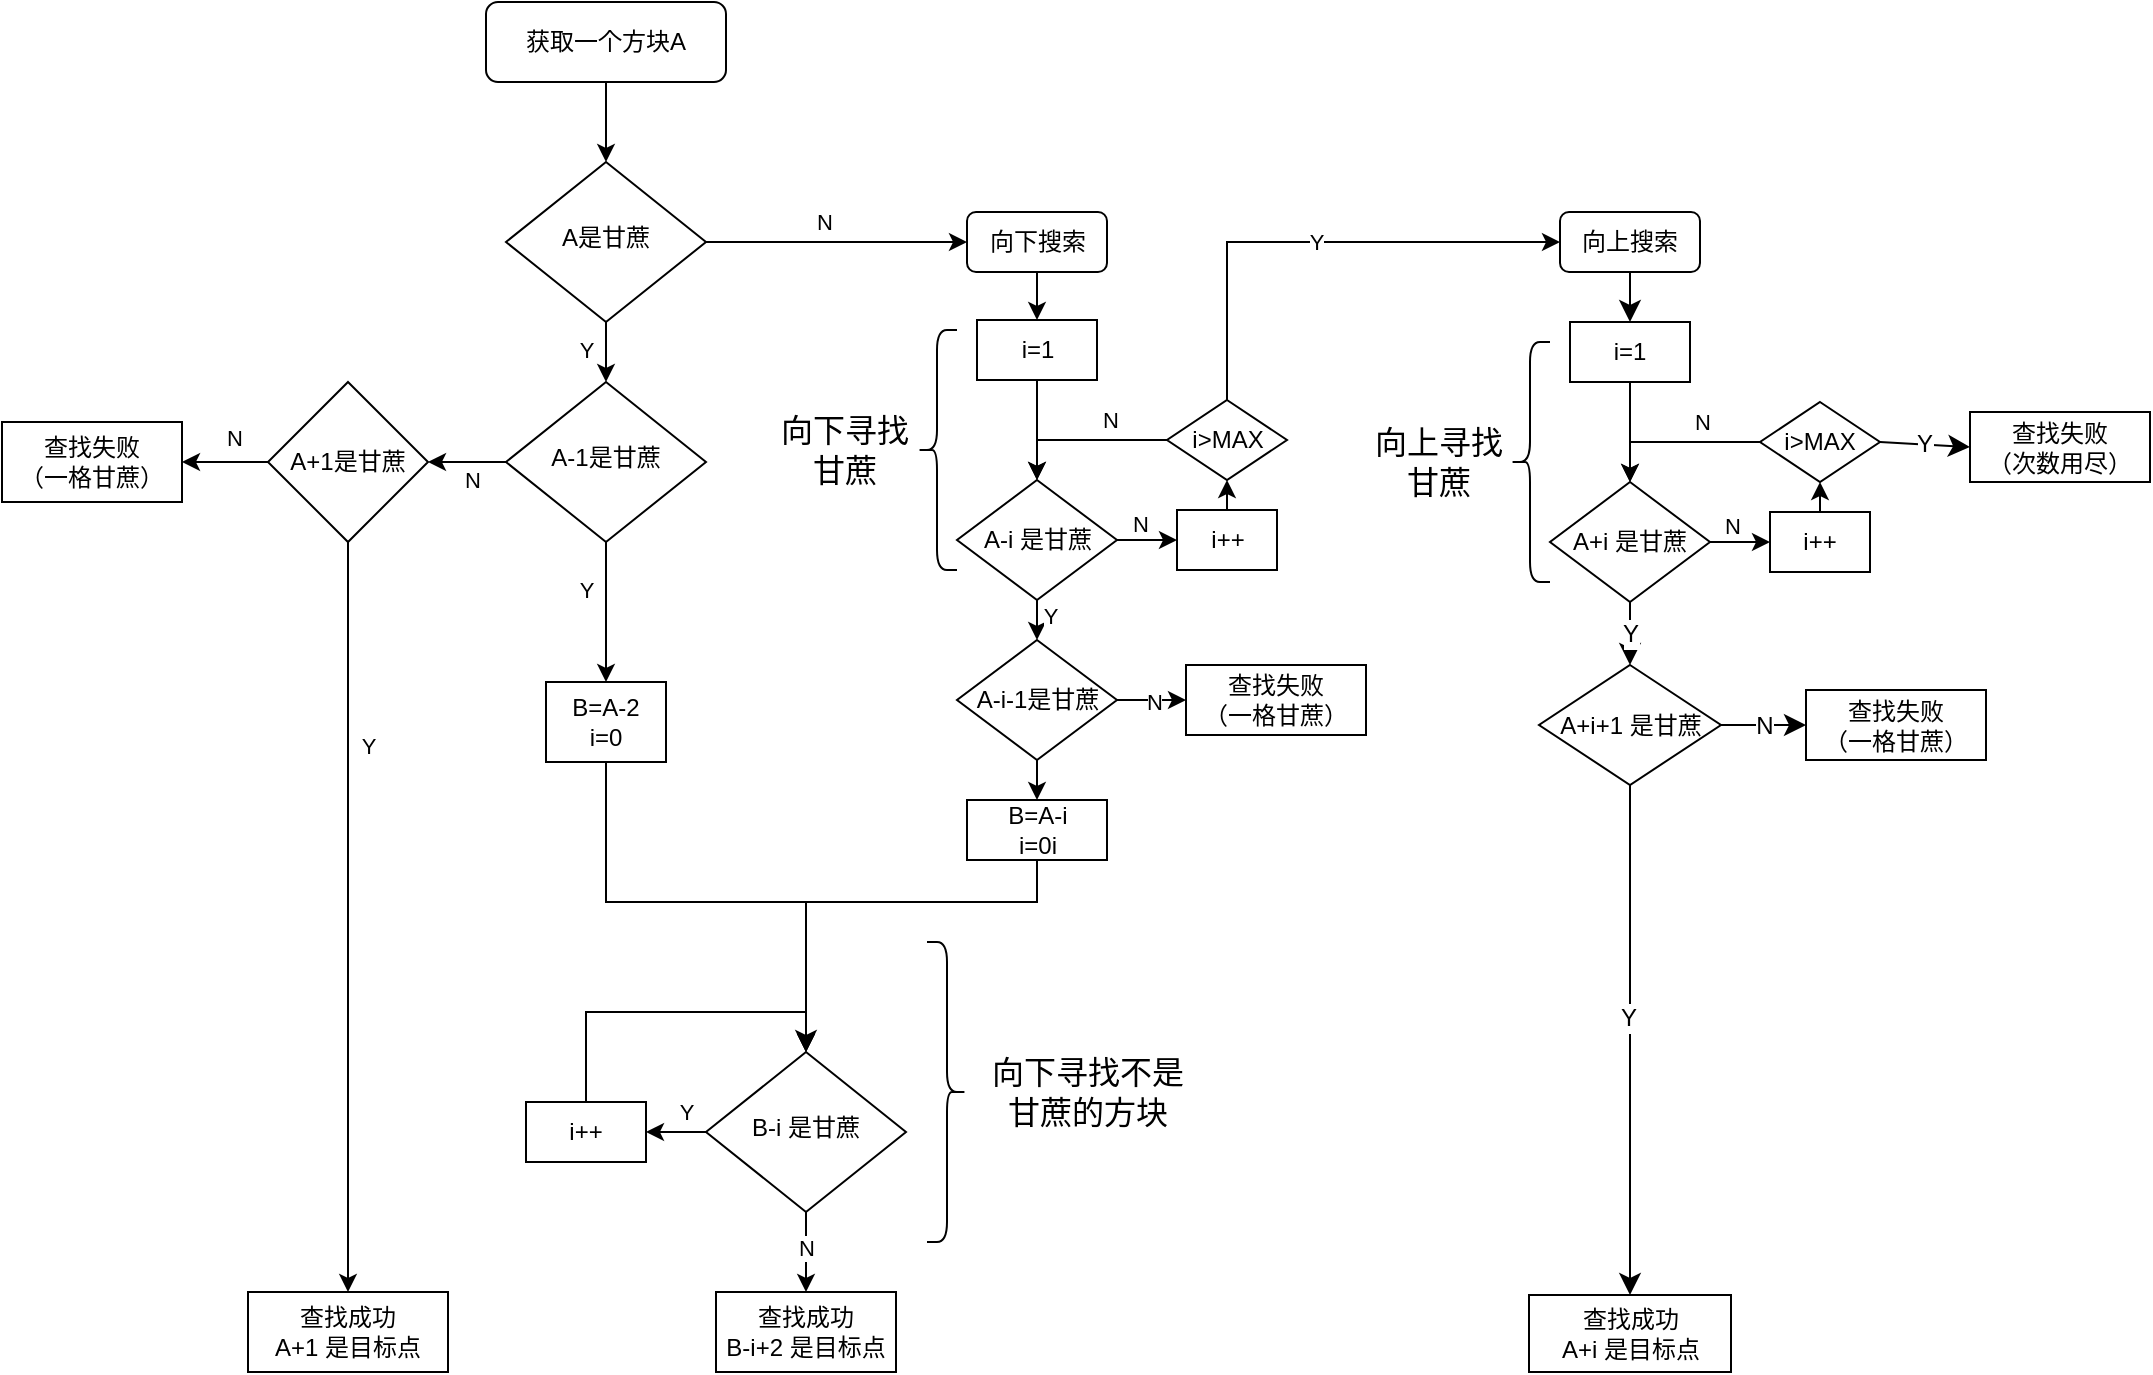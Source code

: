 <mxfile version="24.0.7" type="device">
  <diagram id="C5RBs43oDa-KdzZeNtuy" name="Page-1">
    <mxGraphModel dx="1197" dy="202" grid="1" gridSize="10" guides="1" tooltips="1" connect="1" arrows="1" fold="1" page="1" pageScale="1" pageWidth="827" pageHeight="1169" math="0" shadow="0">
      <root>
        <mxCell id="WIyWlLk6GJQsqaUBKTNV-0" />
        <mxCell id="WIyWlLk6GJQsqaUBKTNV-1" parent="WIyWlLk6GJQsqaUBKTNV-0" />
        <mxCell id="e0dx5jpis1Qvi4Yzzf-h-21" style="edgeStyle=orthogonalEdgeStyle;rounded=0;orthogonalLoop=1;jettySize=auto;html=1;exitX=0.5;exitY=1;exitDx=0;exitDy=0;entryX=0.5;entryY=0;entryDx=0;entryDy=0;" parent="WIyWlLk6GJQsqaUBKTNV-1" source="WIyWlLk6GJQsqaUBKTNV-3" target="WIyWlLk6GJQsqaUBKTNV-6" edge="1">
          <mxGeometry relative="1" as="geometry" />
        </mxCell>
        <mxCell id="WIyWlLk6GJQsqaUBKTNV-3" value="获取一个方块A" style="rounded=1;whiteSpace=wrap;html=1;fontSize=12;glass=0;strokeWidth=1;shadow=0;" parent="WIyWlLk6GJQsqaUBKTNV-1" vertex="1">
          <mxGeometry x="160" y="100" width="120" height="40" as="geometry" />
        </mxCell>
        <mxCell id="e0dx5jpis1Qvi4Yzzf-h-19" style="edgeStyle=orthogonalEdgeStyle;rounded=0;orthogonalLoop=1;jettySize=auto;html=1;exitX=0.5;exitY=1;exitDx=0;exitDy=0;entryX=0.5;entryY=0;entryDx=0;entryDy=0;" parent="WIyWlLk6GJQsqaUBKTNV-1" source="WIyWlLk6GJQsqaUBKTNV-6" target="WIyWlLk6GJQsqaUBKTNV-10" edge="1">
          <mxGeometry relative="1" as="geometry" />
        </mxCell>
        <mxCell id="e0dx5jpis1Qvi4Yzzf-h-20" value="Y" style="edgeLabel;html=1;align=center;verticalAlign=middle;resizable=0;points=[];" parent="e0dx5jpis1Qvi4Yzzf-h-19" vertex="1" connectable="0">
          <mxGeometry x="-0.457" y="3" relative="1" as="geometry">
            <mxPoint x="-13" y="6" as="offset" />
          </mxGeometry>
        </mxCell>
        <mxCell id="e0dx5jpis1Qvi4Yzzf-h-22" style="edgeStyle=orthogonalEdgeStyle;rounded=0;orthogonalLoop=1;jettySize=auto;html=1;exitX=1;exitY=0.5;exitDx=0;exitDy=0;entryX=0;entryY=0.5;entryDx=0;entryDy=0;" parent="WIyWlLk6GJQsqaUBKTNV-1" source="WIyWlLk6GJQsqaUBKTNV-6" target="e0dx5jpis1Qvi4Yzzf-h-41" edge="1">
          <mxGeometry relative="1" as="geometry">
            <mxPoint x="530" y="220" as="targetPoint" />
          </mxGeometry>
        </mxCell>
        <mxCell id="e0dx5jpis1Qvi4Yzzf-h-23" value="N" style="edgeLabel;html=1;align=center;verticalAlign=middle;resizable=0;points=[];" parent="e0dx5jpis1Qvi4Yzzf-h-22" vertex="1" connectable="0">
          <mxGeometry x="-0.106" y="1" relative="1" as="geometry">
            <mxPoint y="-9" as="offset" />
          </mxGeometry>
        </mxCell>
        <mxCell id="WIyWlLk6GJQsqaUBKTNV-6" value="A是甘蔗" style="rhombus;whiteSpace=wrap;html=1;shadow=0;fontFamily=Helvetica;fontSize=12;align=center;strokeWidth=1;spacing=6;spacingTop=-4;" parent="WIyWlLk6GJQsqaUBKTNV-1" vertex="1">
          <mxGeometry x="170" y="180" width="100" height="80" as="geometry" />
        </mxCell>
        <mxCell id="e0dx5jpis1Qvi4Yzzf-h-5" style="edgeStyle=orthogonalEdgeStyle;rounded=0;orthogonalLoop=1;jettySize=auto;html=1;exitX=0;exitY=0.5;exitDx=0;exitDy=0;" parent="WIyWlLk6GJQsqaUBKTNV-1" source="WIyWlLk6GJQsqaUBKTNV-10" target="e0dx5jpis1Qvi4Yzzf-h-7" edge="1">
          <mxGeometry relative="1" as="geometry">
            <mxPoint x="340" y="330" as="targetPoint" />
          </mxGeometry>
        </mxCell>
        <mxCell id="e0dx5jpis1Qvi4Yzzf-h-6" value="N" style="edgeLabel;html=1;align=center;verticalAlign=middle;resizable=0;points=[];" parent="e0dx5jpis1Qvi4Yzzf-h-5" vertex="1" connectable="0">
          <mxGeometry x="-0.174" y="9" relative="1" as="geometry">
            <mxPoint as="offset" />
          </mxGeometry>
        </mxCell>
        <mxCell id="e0dx5jpis1Qvi4Yzzf-h-28" value="Y" style="edgeStyle=orthogonalEdgeStyle;rounded=0;orthogonalLoop=1;jettySize=auto;html=1;exitX=0.5;exitY=1;exitDx=0;exitDy=0;entryX=0.5;entryY=0;entryDx=0;entryDy=0;" parent="WIyWlLk6GJQsqaUBKTNV-1" source="WIyWlLk6GJQsqaUBKTNV-10" target="e0dx5jpis1Qvi4Yzzf-h-27" edge="1">
          <mxGeometry x="-0.333" y="-10" relative="1" as="geometry">
            <mxPoint as="offset" />
          </mxGeometry>
        </mxCell>
        <mxCell id="WIyWlLk6GJQsqaUBKTNV-10" value="A-1是甘蔗" style="rhombus;whiteSpace=wrap;html=1;shadow=0;fontFamily=Helvetica;fontSize=12;align=center;strokeWidth=1;spacing=6;spacingTop=-4;" parent="WIyWlLk6GJQsqaUBKTNV-1" vertex="1">
          <mxGeometry x="170" y="290" width="100" height="80" as="geometry" />
        </mxCell>
        <mxCell id="e0dx5jpis1Qvi4Yzzf-h-9" style="edgeStyle=orthogonalEdgeStyle;rounded=0;orthogonalLoop=1;jettySize=auto;html=1;exitX=0.5;exitY=1;exitDx=0;exitDy=0;entryX=0.5;entryY=0;entryDx=0;entryDy=0;" parent="WIyWlLk6GJQsqaUBKTNV-1" source="e0dx5jpis1Qvi4Yzzf-h-7" target="e0dx5jpis1Qvi4Yzzf-h-24" edge="1">
          <mxGeometry relative="1" as="geometry" />
        </mxCell>
        <mxCell id="e0dx5jpis1Qvi4Yzzf-h-10" value="Y" style="edgeLabel;html=1;align=center;verticalAlign=middle;resizable=0;points=[];" parent="e0dx5jpis1Qvi4Yzzf-h-9" vertex="1" connectable="0">
          <mxGeometry x="-0.431" relative="1" as="geometry">
            <mxPoint x="10" y="-5" as="offset" />
          </mxGeometry>
        </mxCell>
        <mxCell id="e0dx5jpis1Qvi4Yzzf-h-11" style="edgeStyle=orthogonalEdgeStyle;rounded=0;orthogonalLoop=1;jettySize=auto;html=1;exitX=0;exitY=0.5;exitDx=0;exitDy=0;entryX=1;entryY=0.5;entryDx=0;entryDy=0;" parent="WIyWlLk6GJQsqaUBKTNV-1" source="e0dx5jpis1Qvi4Yzzf-h-7" target="e0dx5jpis1Qvi4Yzzf-h-13" edge="1">
          <mxGeometry relative="1" as="geometry">
            <mxPoint x="201" y="330" as="targetPoint" />
          </mxGeometry>
        </mxCell>
        <mxCell id="e0dx5jpis1Qvi4Yzzf-h-12" value="N" style="edgeLabel;html=1;align=center;verticalAlign=middle;resizable=0;points=[];" parent="e0dx5jpis1Qvi4Yzzf-h-11" vertex="1" connectable="0">
          <mxGeometry x="-0.203" y="-1" relative="1" as="geometry">
            <mxPoint y="-11" as="offset" />
          </mxGeometry>
        </mxCell>
        <mxCell id="e0dx5jpis1Qvi4Yzzf-h-7" value="A+1是甘蔗" style="rhombus;whiteSpace=wrap;html=1;" parent="WIyWlLk6GJQsqaUBKTNV-1" vertex="1">
          <mxGeometry x="51" y="290" width="80" height="80" as="geometry" />
        </mxCell>
        <mxCell id="e0dx5jpis1Qvi4Yzzf-h-13" value="查找失败&lt;br&gt;（一格甘蔗）" style="rounded=0;whiteSpace=wrap;html=1;" parent="WIyWlLk6GJQsqaUBKTNV-1" vertex="1">
          <mxGeometry x="-82" y="310" width="90" height="40" as="geometry" />
        </mxCell>
        <mxCell id="e0dx5jpis1Qvi4Yzzf-h-24" value="查找成功&lt;br&gt;A+1 是目标点" style="rounded=0;whiteSpace=wrap;html=1;" parent="WIyWlLk6GJQsqaUBKTNV-1" vertex="1">
          <mxGeometry x="41" y="745" width="100" height="40" as="geometry" />
        </mxCell>
        <mxCell id="e0dx5jpis1Qvi4Yzzf-h-49" style="edgeStyle=orthogonalEdgeStyle;rounded=0;orthogonalLoop=1;jettySize=auto;html=1;exitX=0.5;exitY=1;exitDx=0;exitDy=0;entryX=0.5;entryY=0;entryDx=0;entryDy=0;" parent="WIyWlLk6GJQsqaUBKTNV-1" source="e0dx5jpis1Qvi4Yzzf-h-36" target="e0dx5jpis1Qvi4Yzzf-h-50" edge="1">
          <mxGeometry relative="1" as="geometry">
            <mxPoint x="435.5" y="334" as="targetPoint" />
          </mxGeometry>
        </mxCell>
        <mxCell id="e0dx5jpis1Qvi4Yzzf-h-36" value="i=1" style="whiteSpace=wrap;html=1;" parent="WIyWlLk6GJQsqaUBKTNV-1" vertex="1">
          <mxGeometry x="405.5" y="259" width="60" height="30" as="geometry" />
        </mxCell>
        <mxCell id="e0dx5jpis1Qvi4Yzzf-h-48" style="edgeStyle=orthogonalEdgeStyle;rounded=0;orthogonalLoop=1;jettySize=auto;html=1;exitX=0.5;exitY=1;exitDx=0;exitDy=0;entryX=0.5;entryY=0;entryDx=0;entryDy=0;" parent="WIyWlLk6GJQsqaUBKTNV-1" source="e0dx5jpis1Qvi4Yzzf-h-41" target="e0dx5jpis1Qvi4Yzzf-h-36" edge="1">
          <mxGeometry relative="1" as="geometry" />
        </mxCell>
        <mxCell id="e0dx5jpis1Qvi4Yzzf-h-41" value="向下搜索" style="rounded=1;whiteSpace=wrap;html=1;" parent="WIyWlLk6GJQsqaUBKTNV-1" vertex="1">
          <mxGeometry x="400.5" y="205" width="70" height="30" as="geometry" />
        </mxCell>
        <mxCell id="e0dx5jpis1Qvi4Yzzf-h-51" style="edgeStyle=orthogonalEdgeStyle;rounded=0;orthogonalLoop=1;jettySize=auto;html=1;exitX=0.5;exitY=1;exitDx=0;exitDy=0;entryX=0.5;entryY=0;entryDx=0;entryDy=0;" parent="WIyWlLk6GJQsqaUBKTNV-1" source="e0dx5jpis1Qvi4Yzzf-h-50" target="e0dx5jpis1Qvi4Yzzf-h-65" edge="1">
          <mxGeometry relative="1" as="geometry">
            <mxPoint x="435.5" y="424" as="targetPoint" />
            <mxPoint x="435.5" y="394" as="sourcePoint" />
            <Array as="points" />
          </mxGeometry>
        </mxCell>
        <mxCell id="e0dx5jpis1Qvi4Yzzf-h-52" value="Y" style="edgeLabel;html=1;align=center;verticalAlign=middle;resizable=0;points=[];" parent="e0dx5jpis1Qvi4Yzzf-h-51" vertex="1" connectable="0">
          <mxGeometry x="-0.109" y="-1" relative="1" as="geometry">
            <mxPoint x="7" y="-1" as="offset" />
          </mxGeometry>
        </mxCell>
        <mxCell id="e0dx5jpis1Qvi4Yzzf-h-53" style="edgeStyle=orthogonalEdgeStyle;rounded=0;orthogonalLoop=1;jettySize=auto;html=1;exitX=1;exitY=0.5;exitDx=0;exitDy=0;entryX=0;entryY=0.5;entryDx=0;entryDy=0;" parent="WIyWlLk6GJQsqaUBKTNV-1" source="e0dx5jpis1Qvi4Yzzf-h-50" target="e0dx5jpis1Qvi4Yzzf-h-54" edge="1">
          <mxGeometry relative="1" as="geometry">
            <mxPoint x="515.5" y="364" as="targetPoint" />
            <mxPoint x="475.5" y="364" as="sourcePoint" />
          </mxGeometry>
        </mxCell>
        <mxCell id="e0dx5jpis1Qvi4Yzzf-h-56" value="N" style="edgeLabel;html=1;align=center;verticalAlign=middle;resizable=0;points=[];" parent="e0dx5jpis1Qvi4Yzzf-h-53" vertex="1" connectable="0">
          <mxGeometry x="-0.184" y="3" relative="1" as="geometry">
            <mxPoint x="-1" y="-5" as="offset" />
          </mxGeometry>
        </mxCell>
        <mxCell id="e0dx5jpis1Qvi4Yzzf-h-50" value="A-i 是甘蔗" style="rhombus;whiteSpace=wrap;html=1;" parent="WIyWlLk6GJQsqaUBKTNV-1" vertex="1">
          <mxGeometry x="395.5" y="339" width="80" height="60" as="geometry" />
        </mxCell>
        <mxCell id="e0dx5jpis1Qvi4Yzzf-h-58" style="edgeStyle=orthogonalEdgeStyle;rounded=0;orthogonalLoop=1;jettySize=auto;html=1;exitX=0.5;exitY=0;exitDx=0;exitDy=0;entryX=0.5;entryY=1;entryDx=0;entryDy=0;" parent="WIyWlLk6GJQsqaUBKTNV-1" source="e0dx5jpis1Qvi4Yzzf-h-54" target="e0dx5jpis1Qvi4Yzzf-h-57" edge="1">
          <mxGeometry relative="1" as="geometry" />
        </mxCell>
        <mxCell id="e0dx5jpis1Qvi4Yzzf-h-54" value="i++" style="rounded=0;whiteSpace=wrap;html=1;" parent="WIyWlLk6GJQsqaUBKTNV-1" vertex="1">
          <mxGeometry x="505.5" y="354" width="50" height="30" as="geometry" />
        </mxCell>
        <mxCell id="e0dx5jpis1Qvi4Yzzf-h-59" style="edgeStyle=orthogonalEdgeStyle;rounded=0;orthogonalLoop=1;jettySize=auto;html=1;exitX=0;exitY=0.5;exitDx=0;exitDy=0;entryX=0.5;entryY=0;entryDx=0;entryDy=0;" parent="WIyWlLk6GJQsqaUBKTNV-1" source="e0dx5jpis1Qvi4Yzzf-h-57" target="e0dx5jpis1Qvi4Yzzf-h-50" edge="1">
          <mxGeometry relative="1" as="geometry">
            <mxPoint x="435.5" y="334" as="targetPoint" />
            <Array as="points" />
          </mxGeometry>
        </mxCell>
        <mxCell id="e0dx5jpis1Qvi4Yzzf-h-60" value="N" style="edgeLabel;html=1;align=center;verticalAlign=middle;resizable=0;points=[];" parent="e0dx5jpis1Qvi4Yzzf-h-59" vertex="1" connectable="0">
          <mxGeometry x="-0.176" y="-1" relative="1" as="geometry">
            <mxPoint x="6" y="-9" as="offset" />
          </mxGeometry>
        </mxCell>
        <mxCell id="e0dx5jpis1Qvi4Yzzf-h-61" value="Y" style="edgeStyle=orthogonalEdgeStyle;rounded=0;orthogonalLoop=1;jettySize=auto;html=1;exitX=0.5;exitY=0;exitDx=0;exitDy=0;entryX=0;entryY=0.5;entryDx=0;entryDy=0;" parent="WIyWlLk6GJQsqaUBKTNV-1" source="e0dx5jpis1Qvi4Yzzf-h-57" target="xoyKbRXJxBsThGzJ3pMQ-21" edge="1">
          <mxGeometry relative="1" as="geometry">
            <mxPoint x="610.5" y="319" as="targetPoint" />
          </mxGeometry>
        </mxCell>
        <mxCell id="e0dx5jpis1Qvi4Yzzf-h-57" value="i&amp;gt;MAX" style="rhombus;whiteSpace=wrap;html=1;" parent="WIyWlLk6GJQsqaUBKTNV-1" vertex="1">
          <mxGeometry x="500.5" y="299" width="60" height="40" as="geometry" />
        </mxCell>
        <mxCell id="xoyKbRXJxBsThGzJ3pMQ-6" style="edgeStyle=orthogonalEdgeStyle;rounded=0;orthogonalLoop=1;jettySize=auto;html=1;exitX=0.5;exitY=1;exitDx=0;exitDy=0;fontSize=12;startSize=8;endSize=8;" parent="WIyWlLk6GJQsqaUBKTNV-1" source="e0dx5jpis1Qvi4Yzzf-h-64" target="xoyKbRXJxBsThGzJ3pMQ-11" edge="1">
          <mxGeometry relative="1" as="geometry">
            <mxPoint x="400" y="630" as="targetPoint" />
            <Array as="points">
              <mxPoint x="436" y="550" />
              <mxPoint x="320" y="550" />
            </Array>
          </mxGeometry>
        </mxCell>
        <mxCell id="e0dx5jpis1Qvi4Yzzf-h-64" value="&lt;div&gt;&lt;span style=&quot;background-color: initial;&quot;&gt;B=A-i&lt;/span&gt;&lt;/div&gt;&lt;div&gt;i=0&lt;span style=&quot;background-color: initial;&quot;&gt;i&lt;/span&gt;&lt;/div&gt;&lt;div&gt;&lt;/div&gt;" style="rounded=0;whiteSpace=wrap;html=1;" parent="WIyWlLk6GJQsqaUBKTNV-1" vertex="1">
          <mxGeometry x="400.5" y="499" width="70" height="30" as="geometry" />
        </mxCell>
        <mxCell id="e0dx5jpis1Qvi4Yzzf-h-67" style="edgeStyle=orthogonalEdgeStyle;rounded=0;orthogonalLoop=1;jettySize=auto;html=1;exitX=1;exitY=0.5;exitDx=0;exitDy=0;" parent="WIyWlLk6GJQsqaUBKTNV-1" source="e0dx5jpis1Qvi4Yzzf-h-65" target="e0dx5jpis1Qvi4Yzzf-h-69" edge="1">
          <mxGeometry relative="1" as="geometry">
            <mxPoint x="565.5" y="524" as="targetPoint" />
            <mxPoint x="480.5" y="529" as="sourcePoint" />
          </mxGeometry>
        </mxCell>
        <mxCell id="e0dx5jpis1Qvi4Yzzf-h-68" value="N" style="edgeLabel;html=1;align=center;verticalAlign=middle;resizable=0;points=[];" parent="e0dx5jpis1Qvi4Yzzf-h-67" vertex="1" connectable="0">
          <mxGeometry x="-0.188" y="-1" relative="1" as="geometry">
            <mxPoint as="offset" />
          </mxGeometry>
        </mxCell>
        <mxCell id="e0dx5jpis1Qvi4Yzzf-h-72" style="edgeStyle=orthogonalEdgeStyle;rounded=0;orthogonalLoop=1;jettySize=auto;html=1;exitX=0.5;exitY=1;exitDx=0;exitDy=0;entryX=0.5;entryY=0;entryDx=0;entryDy=0;" parent="WIyWlLk6GJQsqaUBKTNV-1" source="e0dx5jpis1Qvi4Yzzf-h-65" target="e0dx5jpis1Qvi4Yzzf-h-64" edge="1">
          <mxGeometry relative="1" as="geometry" />
        </mxCell>
        <mxCell id="e0dx5jpis1Qvi4Yzzf-h-65" value="A-i-1是甘蔗" style="rhombus;whiteSpace=wrap;html=1;" parent="WIyWlLk6GJQsqaUBKTNV-1" vertex="1">
          <mxGeometry x="395.5" y="419" width="80" height="60" as="geometry" />
        </mxCell>
        <mxCell id="e0dx5jpis1Qvi4Yzzf-h-69" value="查找失败&lt;br&gt;（一格甘蔗）" style="rounded=0;whiteSpace=wrap;html=1;" parent="WIyWlLk6GJQsqaUBKTNV-1" vertex="1">
          <mxGeometry x="510" y="431.5" width="90" height="35" as="geometry" />
        </mxCell>
        <mxCell id="e0dx5jpis1Qvi4Yzzf-h-27" value="&lt;span style=&quot;background-color: initial;&quot;&gt;B=A-2&lt;/span&gt;&lt;div&gt;i=0&lt;/div&gt;" style="rounded=0;whiteSpace=wrap;html=1;" parent="WIyWlLk6GJQsqaUBKTNV-1" vertex="1">
          <mxGeometry x="190" y="440" width="60" height="40" as="geometry" />
        </mxCell>
        <mxCell id="e0dx5jpis1Qvi4Yzzf-h-31" style="edgeStyle=orthogonalEdgeStyle;rounded=0;orthogonalLoop=1;jettySize=auto;html=1;exitX=0.5;exitY=1;exitDx=0;exitDy=0;" parent="WIyWlLk6GJQsqaUBKTNV-1" source="e0dx5jpis1Qvi4Yzzf-h-27" target="xoyKbRXJxBsThGzJ3pMQ-11" edge="1">
          <mxGeometry relative="1" as="geometry">
            <mxPoint x="430" y="635" as="sourcePoint" />
            <mxPoint x="400" y="630" as="targetPoint" />
            <Array as="points">
              <mxPoint x="220" y="550" />
              <mxPoint x="320" y="550" />
            </Array>
          </mxGeometry>
        </mxCell>
        <mxCell id="xoyKbRXJxBsThGzJ3pMQ-7" style="edgeStyle=orthogonalEdgeStyle;rounded=0;orthogonalLoop=1;jettySize=auto;html=1;exitX=0.5;exitY=1;exitDx=0;exitDy=0;" parent="WIyWlLk6GJQsqaUBKTNV-1" source="xoyKbRXJxBsThGzJ3pMQ-11" target="xoyKbRXJxBsThGzJ3pMQ-12" edge="1">
          <mxGeometry relative="1" as="geometry">
            <mxPoint x="430" y="615" as="targetPoint" />
            <mxPoint x="320" y="665" as="sourcePoint" />
          </mxGeometry>
        </mxCell>
        <mxCell id="xoyKbRXJxBsThGzJ3pMQ-8" value="N" style="edgeLabel;html=1;align=center;verticalAlign=middle;resizable=0;points=[];" parent="xoyKbRXJxBsThGzJ3pMQ-7" vertex="1" connectable="0">
          <mxGeometry x="-0.126" y="1" relative="1" as="geometry">
            <mxPoint x="-1" as="offset" />
          </mxGeometry>
        </mxCell>
        <mxCell id="xoyKbRXJxBsThGzJ3pMQ-9" style="edgeStyle=orthogonalEdgeStyle;rounded=0;orthogonalLoop=1;jettySize=auto;html=1;exitX=0;exitY=0.5;exitDx=0;exitDy=0;entryX=1;entryY=0.5;entryDx=0;entryDy=0;" parent="WIyWlLk6GJQsqaUBKTNV-1" source="xoyKbRXJxBsThGzJ3pMQ-11" target="xoyKbRXJxBsThGzJ3pMQ-14" edge="1">
          <mxGeometry relative="1" as="geometry">
            <mxPoint x="220" y="675" as="targetPoint" />
          </mxGeometry>
        </mxCell>
        <mxCell id="xoyKbRXJxBsThGzJ3pMQ-10" value="Y" style="edgeLabel;html=1;align=center;verticalAlign=middle;resizable=0;points=[];" parent="xoyKbRXJxBsThGzJ3pMQ-9" vertex="1" connectable="0">
          <mxGeometry x="-0.337" relative="1" as="geometry">
            <mxPoint y="-10" as="offset" />
          </mxGeometry>
        </mxCell>
        <mxCell id="xoyKbRXJxBsThGzJ3pMQ-11" value="B-i 是甘蔗" style="rhombus;whiteSpace=wrap;html=1;shadow=0;fontFamily=Helvetica;fontSize=12;align=center;strokeWidth=1;spacing=6;spacingTop=-4;" parent="WIyWlLk6GJQsqaUBKTNV-1" vertex="1">
          <mxGeometry x="270" y="625" width="100" height="80" as="geometry" />
        </mxCell>
        <mxCell id="xoyKbRXJxBsThGzJ3pMQ-12" value="查找成功&lt;br&gt;B-i+2 是目标点" style="rounded=0;whiteSpace=wrap;html=1;" parent="WIyWlLk6GJQsqaUBKTNV-1" vertex="1">
          <mxGeometry x="275" y="745" width="90" height="40" as="geometry" />
        </mxCell>
        <mxCell id="xoyKbRXJxBsThGzJ3pMQ-13" style="edgeStyle=orthogonalEdgeStyle;rounded=0;orthogonalLoop=1;jettySize=auto;html=1;exitX=0.5;exitY=0;exitDx=0;exitDy=0;entryX=0.5;entryY=0;entryDx=0;entryDy=0;" parent="WIyWlLk6GJQsqaUBKTNV-1" source="xoyKbRXJxBsThGzJ3pMQ-14" target="xoyKbRXJxBsThGzJ3pMQ-11" edge="1">
          <mxGeometry relative="1" as="geometry">
            <mxPoint x="210" y="625" as="targetPoint" />
          </mxGeometry>
        </mxCell>
        <mxCell id="xoyKbRXJxBsThGzJ3pMQ-14" value="i++" style="rounded=0;whiteSpace=wrap;html=1;" parent="WIyWlLk6GJQsqaUBKTNV-1" vertex="1">
          <mxGeometry x="180" y="650" width="60" height="30" as="geometry" />
        </mxCell>
        <mxCell id="xoyKbRXJxBsThGzJ3pMQ-16" value="向下寻找不是甘蔗的方块" style="text;html=1;align=center;verticalAlign=middle;whiteSpace=wrap;rounded=0;fontSize=16;" parent="WIyWlLk6GJQsqaUBKTNV-1" vertex="1">
          <mxGeometry x="405.5" y="630" width="110" height="30" as="geometry" />
        </mxCell>
        <mxCell id="xoyKbRXJxBsThGzJ3pMQ-17" value="向下寻找甘蔗" style="text;html=1;align=center;verticalAlign=middle;whiteSpace=wrap;rounded=0;fontSize=16;" parent="WIyWlLk6GJQsqaUBKTNV-1" vertex="1">
          <mxGeometry x="303" y="309" width="72.5" height="30" as="geometry" />
        </mxCell>
        <mxCell id="xoyKbRXJxBsThGzJ3pMQ-18" value="" style="shape=curlyBracket;whiteSpace=wrap;html=1;rounded=1;labelPosition=left;verticalLabelPosition=middle;align=right;verticalAlign=middle;size=0.5;" parent="WIyWlLk6GJQsqaUBKTNV-1" vertex="1">
          <mxGeometry x="375.5" y="264" width="20" height="120" as="geometry" />
        </mxCell>
        <mxCell id="xoyKbRXJxBsThGzJ3pMQ-33" style="edgeStyle=none;curved=1;rounded=0;orthogonalLoop=1;jettySize=auto;html=1;exitX=0.5;exitY=1;exitDx=0;exitDy=0;entryX=0.5;entryY=0;entryDx=0;entryDy=0;fontSize=12;startSize=8;endSize=8;" parent="WIyWlLk6GJQsqaUBKTNV-1" source="xoyKbRXJxBsThGzJ3pMQ-21" target="xoyKbRXJxBsThGzJ3pMQ-23" edge="1">
          <mxGeometry relative="1" as="geometry" />
        </mxCell>
        <mxCell id="xoyKbRXJxBsThGzJ3pMQ-21" value="向上搜索" style="rounded=1;whiteSpace=wrap;html=1;" parent="WIyWlLk6GJQsqaUBKTNV-1" vertex="1">
          <mxGeometry x="697" y="205" width="70" height="30" as="geometry" />
        </mxCell>
        <mxCell id="xoyKbRXJxBsThGzJ3pMQ-22" style="edgeStyle=orthogonalEdgeStyle;rounded=0;orthogonalLoop=1;jettySize=auto;html=1;exitX=0.5;exitY=1;exitDx=0;exitDy=0;entryX=0.5;entryY=0;entryDx=0;entryDy=0;" parent="WIyWlLk6GJQsqaUBKTNV-1" source="xoyKbRXJxBsThGzJ3pMQ-23" target="xoyKbRXJxBsThGzJ3pMQ-27" edge="1">
          <mxGeometry relative="1" as="geometry">
            <mxPoint x="732" y="335" as="targetPoint" />
          </mxGeometry>
        </mxCell>
        <mxCell id="xoyKbRXJxBsThGzJ3pMQ-23" value="i=1" style="whiteSpace=wrap;html=1;" parent="WIyWlLk6GJQsqaUBKTNV-1" vertex="1">
          <mxGeometry x="702" y="260" width="60" height="30" as="geometry" />
        </mxCell>
        <mxCell id="xoyKbRXJxBsThGzJ3pMQ-25" style="edgeStyle=orthogonalEdgeStyle;rounded=0;orthogonalLoop=1;jettySize=auto;html=1;exitX=1;exitY=0.5;exitDx=0;exitDy=0;entryX=0;entryY=0.5;entryDx=0;entryDy=0;" parent="WIyWlLk6GJQsqaUBKTNV-1" source="xoyKbRXJxBsThGzJ3pMQ-27" target="xoyKbRXJxBsThGzJ3pMQ-29" edge="1">
          <mxGeometry relative="1" as="geometry">
            <mxPoint x="812" y="365" as="targetPoint" />
            <mxPoint x="772" y="365" as="sourcePoint" />
          </mxGeometry>
        </mxCell>
        <mxCell id="xoyKbRXJxBsThGzJ3pMQ-26" value="N" style="edgeLabel;html=1;align=center;verticalAlign=middle;resizable=0;points=[];" parent="xoyKbRXJxBsThGzJ3pMQ-25" vertex="1" connectable="0">
          <mxGeometry x="-0.184" y="3" relative="1" as="geometry">
            <mxPoint x="-1" y="-5" as="offset" />
          </mxGeometry>
        </mxCell>
        <mxCell id="xoyKbRXJxBsThGzJ3pMQ-37" value="Y" style="edgeStyle=none;curved=1;rounded=0;orthogonalLoop=1;jettySize=auto;html=1;fontSize=12;startSize=8;endSize=8;" parent="WIyWlLk6GJQsqaUBKTNV-1" source="xoyKbRXJxBsThGzJ3pMQ-27" target="xoyKbRXJxBsThGzJ3pMQ-36" edge="1">
          <mxGeometry relative="1" as="geometry" />
        </mxCell>
        <mxCell id="xoyKbRXJxBsThGzJ3pMQ-27" value="A+i 是甘蔗" style="rhombus;whiteSpace=wrap;html=1;" parent="WIyWlLk6GJQsqaUBKTNV-1" vertex="1">
          <mxGeometry x="692" y="340" width="80" height="60" as="geometry" />
        </mxCell>
        <mxCell id="xoyKbRXJxBsThGzJ3pMQ-28" style="edgeStyle=orthogonalEdgeStyle;rounded=0;orthogonalLoop=1;jettySize=auto;html=1;exitX=0.5;exitY=0;exitDx=0;exitDy=0;entryX=0.5;entryY=1;entryDx=0;entryDy=0;" parent="WIyWlLk6GJQsqaUBKTNV-1" source="xoyKbRXJxBsThGzJ3pMQ-29" target="xoyKbRXJxBsThGzJ3pMQ-32" edge="1">
          <mxGeometry relative="1" as="geometry" />
        </mxCell>
        <mxCell id="xoyKbRXJxBsThGzJ3pMQ-29" value="i++" style="rounded=0;whiteSpace=wrap;html=1;" parent="WIyWlLk6GJQsqaUBKTNV-1" vertex="1">
          <mxGeometry x="802" y="355" width="50" height="30" as="geometry" />
        </mxCell>
        <mxCell id="xoyKbRXJxBsThGzJ3pMQ-30" style="edgeStyle=orthogonalEdgeStyle;rounded=0;orthogonalLoop=1;jettySize=auto;html=1;exitX=0;exitY=0.5;exitDx=0;exitDy=0;entryX=0.5;entryY=0;entryDx=0;entryDy=0;" parent="WIyWlLk6GJQsqaUBKTNV-1" source="xoyKbRXJxBsThGzJ3pMQ-32" target="xoyKbRXJxBsThGzJ3pMQ-27" edge="1">
          <mxGeometry relative="1" as="geometry">
            <mxPoint x="732" y="335" as="targetPoint" />
            <Array as="points" />
          </mxGeometry>
        </mxCell>
        <mxCell id="xoyKbRXJxBsThGzJ3pMQ-31" value="N" style="edgeLabel;html=1;align=center;verticalAlign=middle;resizable=0;points=[];" parent="xoyKbRXJxBsThGzJ3pMQ-30" vertex="1" connectable="0">
          <mxGeometry x="-0.176" y="-1" relative="1" as="geometry">
            <mxPoint x="6" y="-9" as="offset" />
          </mxGeometry>
        </mxCell>
        <mxCell id="xoyKbRXJxBsThGzJ3pMQ-38" value="Y" style="edgeStyle=none;curved=1;rounded=0;orthogonalLoop=1;jettySize=auto;html=1;exitX=1;exitY=0.5;exitDx=0;exitDy=0;fontSize=12;startSize=8;endSize=8;entryX=0;entryY=0.5;entryDx=0;entryDy=0;" parent="WIyWlLk6GJQsqaUBKTNV-1" source="xoyKbRXJxBsThGzJ3pMQ-32" target="xoyKbRXJxBsThGzJ3pMQ-39" edge="1">
          <mxGeometry relative="1" as="geometry">
            <mxPoint x="893.0" y="319.765" as="targetPoint" />
          </mxGeometry>
        </mxCell>
        <mxCell id="xoyKbRXJxBsThGzJ3pMQ-32" value="i&amp;gt;MAX" style="rhombus;whiteSpace=wrap;html=1;" parent="WIyWlLk6GJQsqaUBKTNV-1" vertex="1">
          <mxGeometry x="797" y="300" width="60" height="40" as="geometry" />
        </mxCell>
        <mxCell id="xoyKbRXJxBsThGzJ3pMQ-34" value="向上寻找甘蔗" style="text;html=1;align=center;verticalAlign=middle;whiteSpace=wrap;rounded=0;fontSize=16;" parent="WIyWlLk6GJQsqaUBKTNV-1" vertex="1">
          <mxGeometry x="599.5" y="315" width="72.5" height="30" as="geometry" />
        </mxCell>
        <mxCell id="xoyKbRXJxBsThGzJ3pMQ-35" value="" style="shape=curlyBracket;whiteSpace=wrap;html=1;rounded=1;labelPosition=left;verticalLabelPosition=middle;align=right;verticalAlign=middle;size=0.5;" parent="WIyWlLk6GJQsqaUBKTNV-1" vertex="1">
          <mxGeometry x="672" y="270" width="20" height="120" as="geometry" />
        </mxCell>
        <mxCell id="xoyKbRXJxBsThGzJ3pMQ-41" value="N" style="edgeStyle=none;curved=1;rounded=0;orthogonalLoop=1;jettySize=auto;html=1;exitX=1;exitY=0.5;exitDx=0;exitDy=0;entryX=0;entryY=0.5;entryDx=0;entryDy=0;fontSize=12;startSize=8;endSize=8;" parent="WIyWlLk6GJQsqaUBKTNV-1" source="xoyKbRXJxBsThGzJ3pMQ-36" target="xoyKbRXJxBsThGzJ3pMQ-40" edge="1">
          <mxGeometry relative="1" as="geometry" />
        </mxCell>
        <mxCell id="xoyKbRXJxBsThGzJ3pMQ-44" value="" style="edgeStyle=none;curved=1;rounded=0;orthogonalLoop=1;jettySize=auto;html=1;fontSize=12;startSize=8;endSize=8;" parent="WIyWlLk6GJQsqaUBKTNV-1" source="xoyKbRXJxBsThGzJ3pMQ-36" target="xoyKbRXJxBsThGzJ3pMQ-43" edge="1">
          <mxGeometry relative="1" as="geometry" />
        </mxCell>
        <mxCell id="xoyKbRXJxBsThGzJ3pMQ-45" value="Y" style="edgeLabel;html=1;align=center;verticalAlign=middle;resizable=0;points=[];fontSize=12;" parent="xoyKbRXJxBsThGzJ3pMQ-44" vertex="1" connectable="0">
          <mxGeometry x="-0.092" y="1" relative="1" as="geometry">
            <mxPoint x="-2" as="offset" />
          </mxGeometry>
        </mxCell>
        <mxCell id="xoyKbRXJxBsThGzJ3pMQ-36" value="A+i+1 是甘蔗" style="rhombus;whiteSpace=wrap;html=1;" parent="WIyWlLk6GJQsqaUBKTNV-1" vertex="1">
          <mxGeometry x="686.5" y="431.5" width="91" height="60" as="geometry" />
        </mxCell>
        <mxCell id="xoyKbRXJxBsThGzJ3pMQ-39" value="查找失败&lt;br&gt;（次数用尽）" style="rounded=0;whiteSpace=wrap;html=1;" parent="WIyWlLk6GJQsqaUBKTNV-1" vertex="1">
          <mxGeometry x="902" y="305" width="90" height="35" as="geometry" />
        </mxCell>
        <mxCell id="xoyKbRXJxBsThGzJ3pMQ-40" value="查找失败&lt;br&gt;（一格甘蔗）" style="rounded=0;whiteSpace=wrap;html=1;" parent="WIyWlLk6GJQsqaUBKTNV-1" vertex="1">
          <mxGeometry x="820" y="444" width="90" height="35" as="geometry" />
        </mxCell>
        <mxCell id="xoyKbRXJxBsThGzJ3pMQ-43" value="查找成功&lt;br&gt;A+i 是目标点" style="whiteSpace=wrap;html=1;" parent="WIyWlLk6GJQsqaUBKTNV-1" vertex="1">
          <mxGeometry x="681.5" y="746.5" width="101" height="38.5" as="geometry" />
        </mxCell>
        <mxCell id="xoyKbRXJxBsThGzJ3pMQ-46" value="" style="shape=curlyBracket;whiteSpace=wrap;html=1;rounded=1;flipH=1;labelPosition=right;verticalLabelPosition=middle;align=left;verticalAlign=middle;" parent="WIyWlLk6GJQsqaUBKTNV-1" vertex="1">
          <mxGeometry x="380.5" y="570" width="20" height="150" as="geometry" />
        </mxCell>
      </root>
    </mxGraphModel>
  </diagram>
</mxfile>
